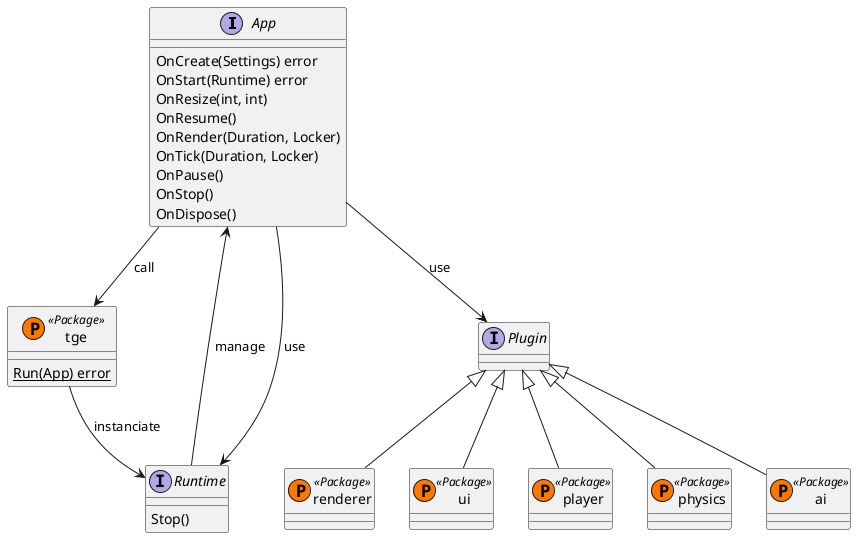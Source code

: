 ```plantuml
@startuml API
' Components
interface App {
    OnCreate(Settings) error
    OnStart(Runtime) error
    OnResize(int, int)
    OnResume()
    OnRender(Duration, Locker)
    OnTick(Duration, Locker)
    OnPause()
    OnStop()
    OnDispose()
}

class tge << (P,#FF7700) Package >> {
    {static} Run(App) error
}

interface Runtime {
    Stop()
}

interface Plugin{
}

class renderer << (P,#FF7700) Package >> {
}
class ui << (P,#FF7700) Package >> {
}
class player << (P,#FF7700) Package >> {
}
class physics << (P,#FF7700) Package >> {
}
class ai << (P,#FF7700) Package >> {
}

' Relations
App --> tge : call
tge --> Runtime : instanciate
App <-- Runtime : manage
App --> Runtime : use
App --> Plugin : use

Plugin <|-- renderer
Plugin <|-- player
Plugin <|-- ui
Plugin <|-- physics
Plugin <|-- ai


@enduml
```